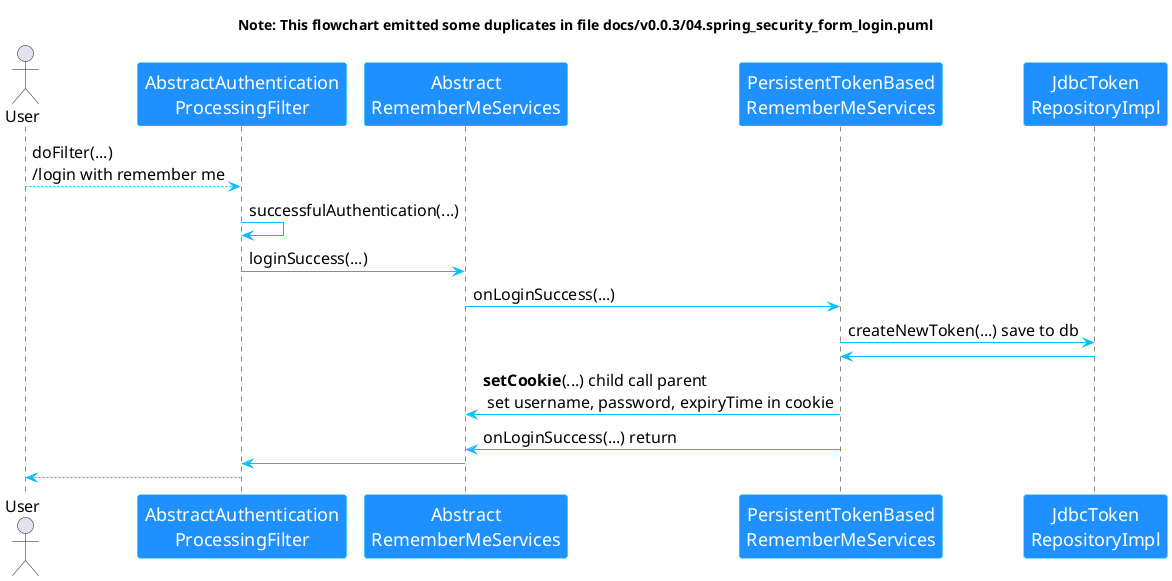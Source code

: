 @startuml
' The following is the global default style (do not use Fira Code font, otherwise the Chinese will not be displayed)
skinparam DefaultFontName Microsoft YaHei
skinparam DefaultFontSize 16
skinparam ArrowColor DeepSkyBlue
' The following is the style of the actor (class)
skinparam ParticipantFontColor White
skinparam ParticipantBorderColor DeepSkyBlue
skinparam ParticipantBackgroundColor DodgerBlue
skinparam ParticipantFontSize 18
' Here is the flowchart code
title Note: This flowchart emitted some duplicates in file docs/v0.0.3/04.spring_security_form_login.puml
actor User
User --> "AbstractAuthentication\nProcessingFilter": doFilter(...)\n/login with remember me
"AbstractAuthentication\nProcessingFilter" -> "AbstractAuthentication\nProcessingFilter": successfulAuthentication(...)
"AbstractAuthentication\nProcessingFilter" -> "Abstract\nRememberMeServices": loginSuccess(...)
"Abstract\nRememberMeServices" -> "PersistentTokenBased\nRememberMeServices": onLoginSuccess(...)
"PersistentTokenBased\nRememberMeServices" -> "JdbcToken\nRepositoryImpl": createNewToken(...) save to db
"PersistentTokenBased\nRememberMeServices" <- "JdbcToken\nRepositoryImpl"
"Abstract\nRememberMeServices" <- "PersistentTokenBased\nRememberMeServices": **setCookie**(...) child call parent\n set username, password, expiryTime in cookie
"Abstract\nRememberMeServices" <- "PersistentTokenBased\nRememberMeServices": onLoginSuccess(...) return
"AbstractAuthentication\nProcessingFilter" <- "Abstract\nRememberMeServices":
User <-- "AbstractAuthentication\nProcessingFilter"
@enduml

